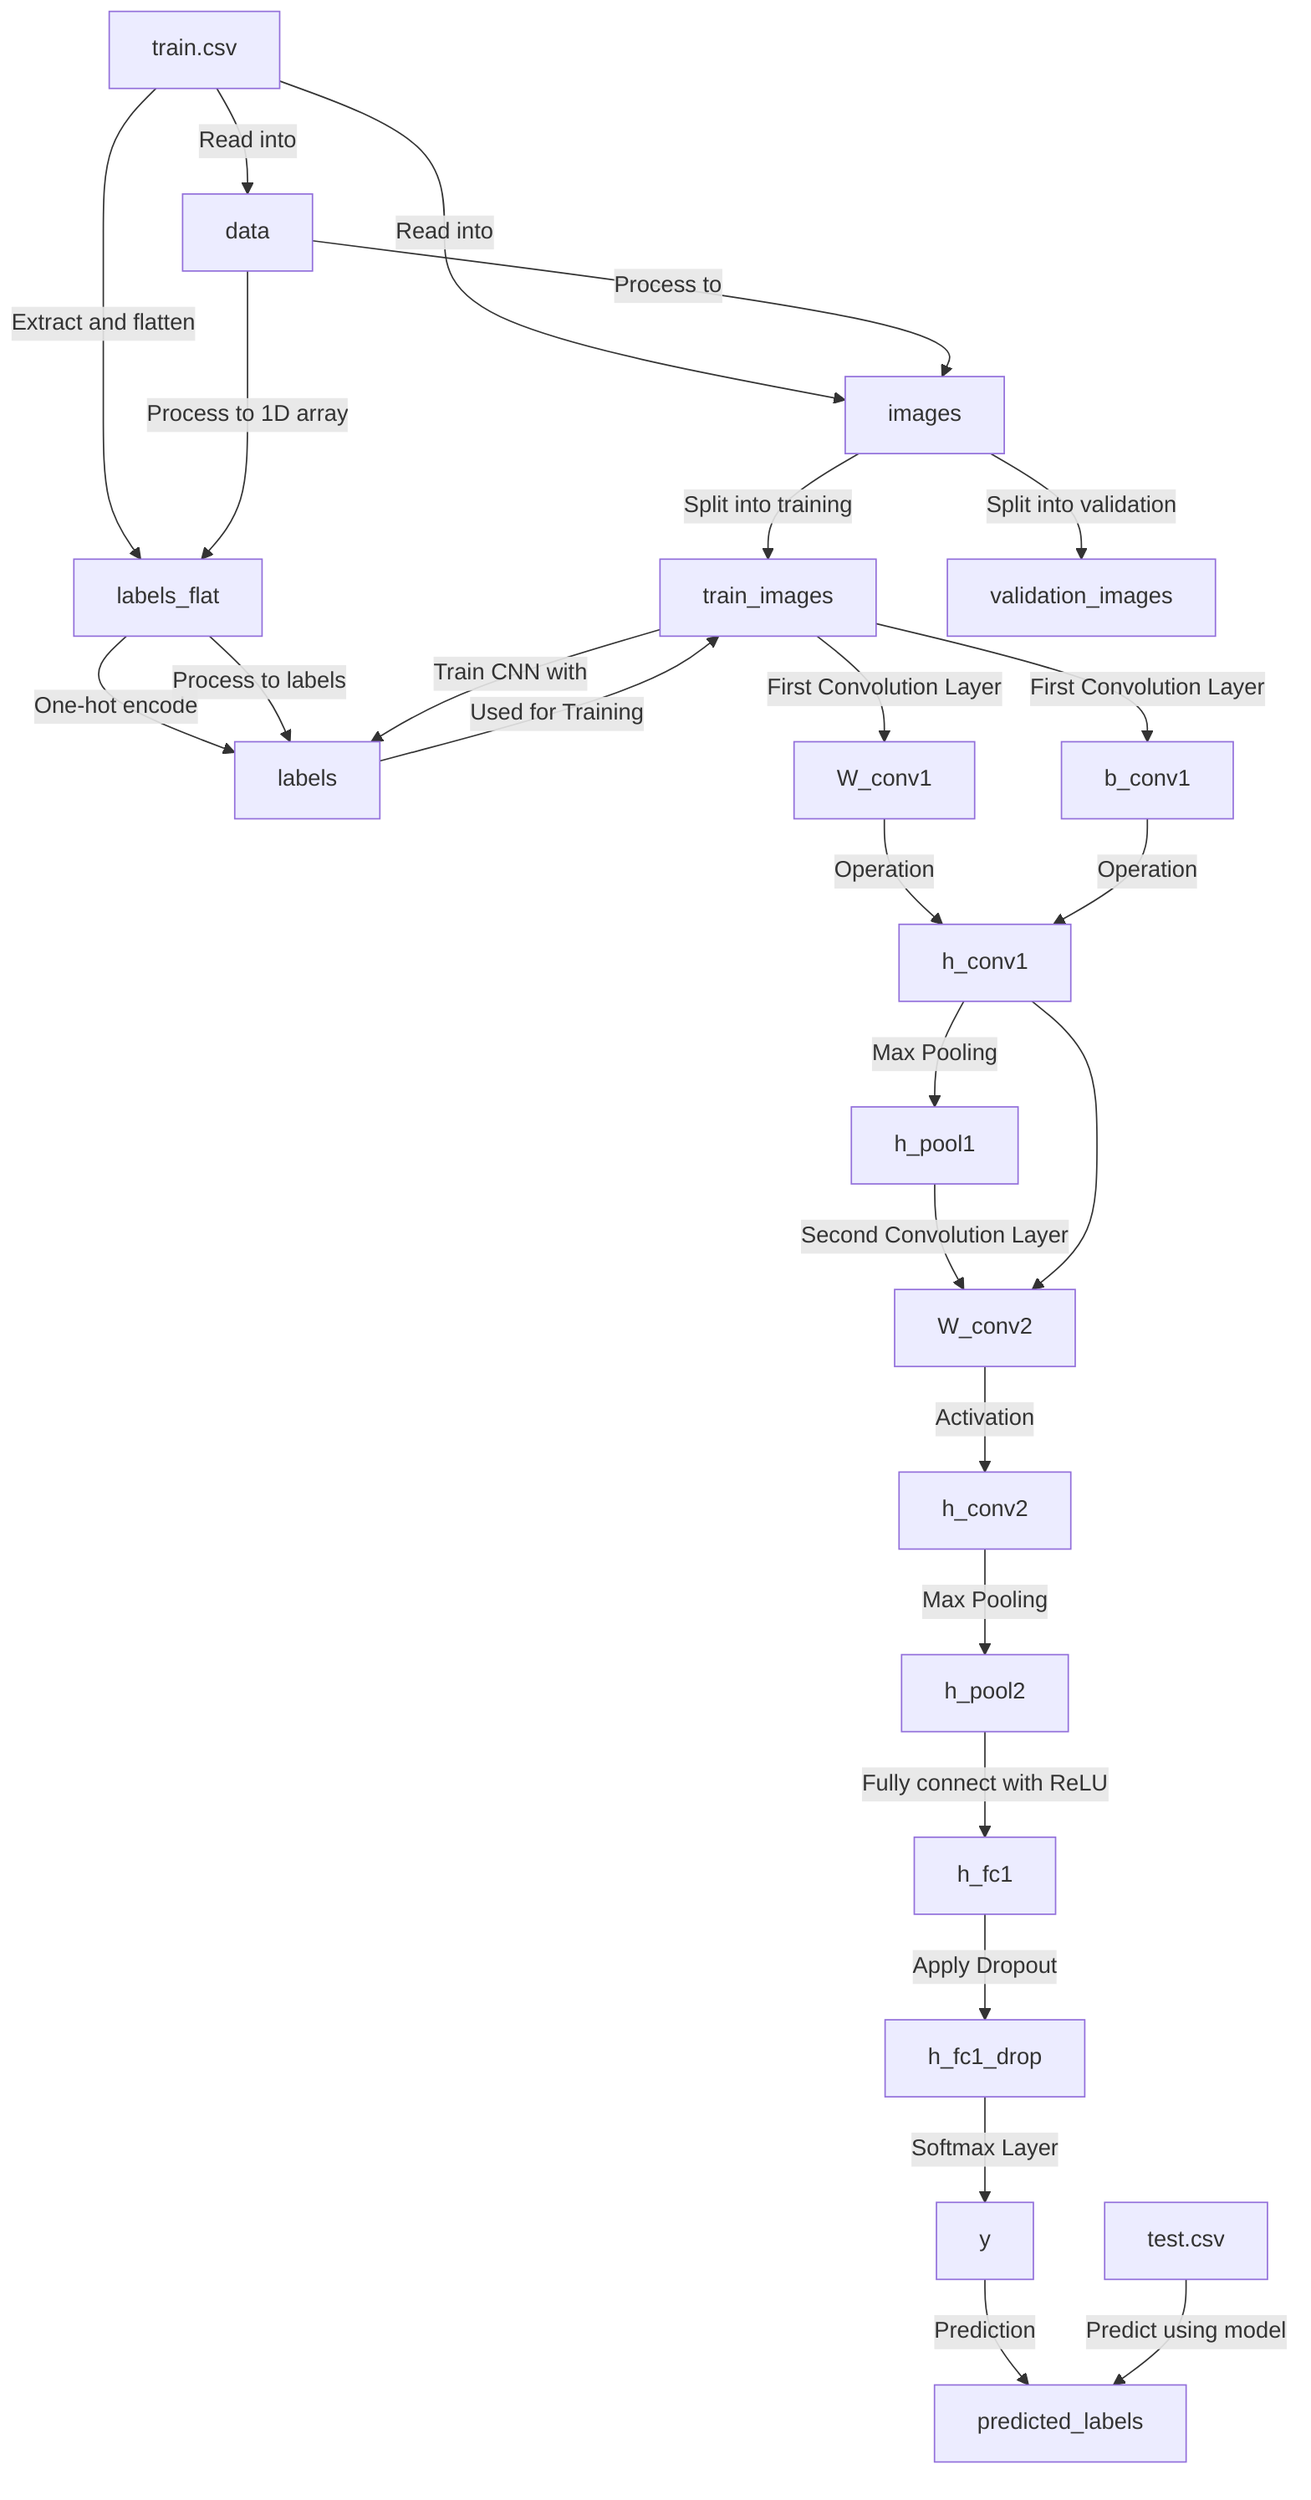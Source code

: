 flowchart TD
    %% Data Sources
    A["train.csv"] -->|Read into| B["data"]
    A -->|Read into| F["images"]
    A -->|Extract and flatten| G["labels_flat"]

    %% Pre-processing and Variable Creation
    B -->|Process to| F
    B -->|Process to 1D array| G
    G -->|One-hot encode| H["labels"]

    %% Splitting Data for Training/Validation
    F -->|Split into training| I["train_images"]
    F -->|Split into validation| J["validation_images"]
    G -->|Process to labels| H

    %% Neural Network Operations
    I -->|Train CNN with| H
    H -->|Used for Training| I
    I -->|First Convolution Layer| K["W_conv1"]
    I -->|First Convolution Layer| L["b_conv1"]

    K -->|Operation| M["h_conv1"]
    L -->|Operation| M
    M -->|Max Pooling| N["h_pool1"]

    %% Second Convolution
    N -->|Second Convolution Layer| O["W_conv2"]
    M -->O
    O -->|Activation| P["h_conv2"]
    P -->|Max Pooling| Q["h_pool2"]

    %% Fully Connected Layer
    Q -->|Fully connect with ReLU| R["h_fc1"]
    R -->|Apply Dropout| S["h_fc1_drop"]

    %% Output Layer
    S -->|Softmax Layer| T["y"]
    T -->|Prediction| U["predicted_labels"]

    %% Test Data Processing
    V["test.csv"] -->|Predict using model| U